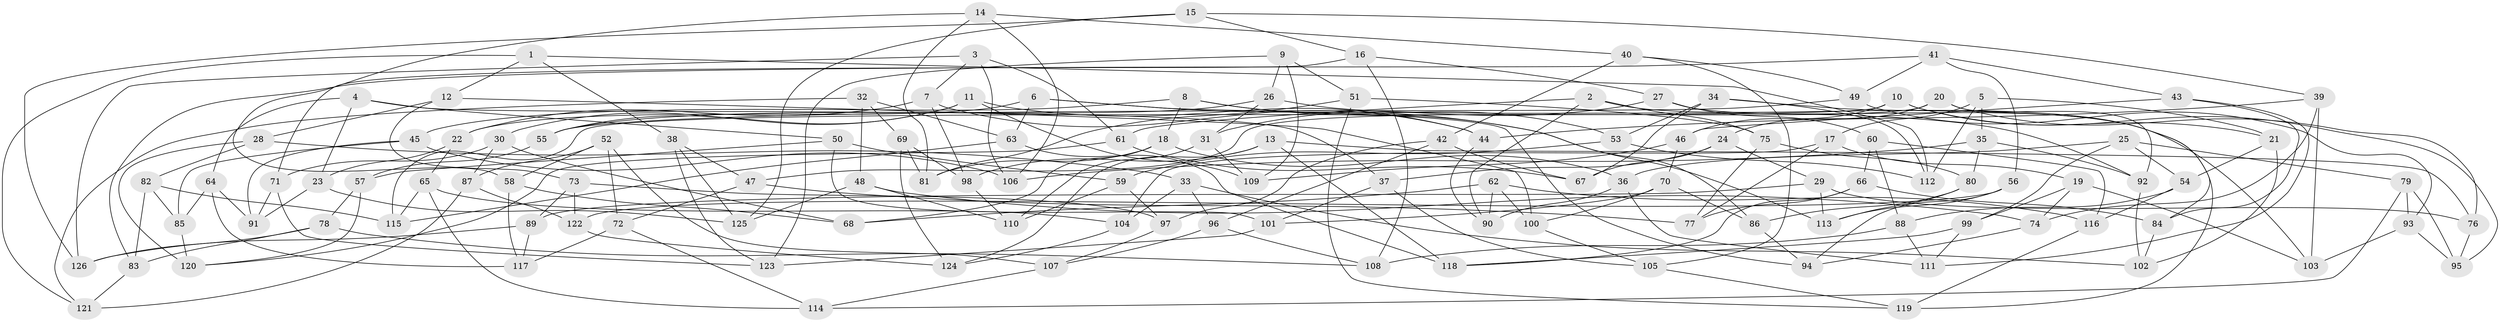 // Generated by graph-tools (version 1.1) at 2025/11/02/27/25 16:11:45]
// undirected, 126 vertices, 252 edges
graph export_dot {
graph [start="1"]
  node [color=gray90,style=filled];
  1;
  2;
  3;
  4;
  5;
  6;
  7;
  8;
  9;
  10;
  11;
  12;
  13;
  14;
  15;
  16;
  17;
  18;
  19;
  20;
  21;
  22;
  23;
  24;
  25;
  26;
  27;
  28;
  29;
  30;
  31;
  32;
  33;
  34;
  35;
  36;
  37;
  38;
  39;
  40;
  41;
  42;
  43;
  44;
  45;
  46;
  47;
  48;
  49;
  50;
  51;
  52;
  53;
  54;
  55;
  56;
  57;
  58;
  59;
  60;
  61;
  62;
  63;
  64;
  65;
  66;
  67;
  68;
  69;
  70;
  71;
  72;
  73;
  74;
  75;
  76;
  77;
  78;
  79;
  80;
  81;
  82;
  83;
  84;
  85;
  86;
  87;
  88;
  89;
  90;
  91;
  92;
  93;
  94;
  95;
  96;
  97;
  98;
  99;
  100;
  101;
  102;
  103;
  104;
  105;
  106;
  107;
  108;
  109;
  110;
  111;
  112;
  113;
  114;
  115;
  116;
  117;
  118;
  119;
  120;
  121;
  122;
  123;
  124;
  125;
  126;
  1 -- 121;
  1 -- 112;
  1 -- 12;
  1 -- 38;
  2 -- 61;
  2 -- 75;
  2 -- 103;
  2 -- 90;
  3 -- 7;
  3 -- 106;
  3 -- 61;
  3 -- 126;
  4 -- 23;
  4 -- 50;
  4 -- 37;
  4 -- 64;
  5 -- 21;
  5 -- 112;
  5 -- 17;
  5 -- 35;
  6 -- 22;
  6 -- 113;
  6 -- 94;
  6 -- 63;
  7 -- 98;
  7 -- 44;
  7 -- 22;
  8 -- 45;
  8 -- 53;
  8 -- 18;
  8 -- 86;
  9 -- 109;
  9 -- 51;
  9 -- 123;
  9 -- 26;
  10 -- 46;
  10 -- 21;
  10 -- 115;
  10 -- 95;
  11 -- 30;
  11 -- 109;
  11 -- 44;
  11 -- 55;
  12 -- 28;
  12 -- 73;
  12 -- 100;
  13 -- 118;
  13 -- 76;
  13 -- 98;
  13 -- 124;
  14 -- 58;
  14 -- 106;
  14 -- 40;
  14 -- 81;
  15 -- 126;
  15 -- 39;
  15 -- 125;
  15 -- 16;
  16 -- 108;
  16 -- 71;
  16 -- 27;
  17 -- 19;
  17 -- 104;
  17 -- 77;
  18 -- 36;
  18 -- 81;
  18 -- 68;
  19 -- 99;
  19 -- 103;
  19 -- 74;
  20 -- 76;
  20 -- 92;
  20 -- 24;
  20 -- 47;
  21 -- 54;
  21 -- 102;
  22 -- 65;
  22 -- 23;
  23 -- 91;
  23 -- 125;
  24 -- 67;
  24 -- 29;
  24 -- 37;
  25 -- 99;
  25 -- 79;
  25 -- 36;
  25 -- 54;
  26 -- 31;
  26 -- 92;
  26 -- 55;
  27 -- 31;
  27 -- 60;
  27 -- 119;
  28 -- 33;
  28 -- 120;
  28 -- 82;
  29 -- 76;
  29 -- 89;
  29 -- 113;
  30 -- 71;
  30 -- 68;
  30 -- 87;
  31 -- 109;
  31 -- 110;
  32 -- 69;
  32 -- 121;
  32 -- 63;
  32 -- 48;
  33 -- 104;
  33 -- 102;
  33 -- 96;
  34 -- 53;
  34 -- 84;
  34 -- 112;
  34 -- 67;
  35 -- 106;
  35 -- 80;
  35 -- 92;
  36 -- 90;
  36 -- 111;
  37 -- 101;
  37 -- 105;
  38 -- 125;
  38 -- 47;
  38 -- 123;
  39 -- 103;
  39 -- 44;
  39 -- 74;
  40 -- 105;
  40 -- 49;
  40 -- 42;
  41 -- 43;
  41 -- 56;
  41 -- 83;
  41 -- 49;
  42 -- 67;
  42 -- 96;
  42 -- 97;
  43 -- 46;
  43 -- 111;
  43 -- 84;
  44 -- 90;
  45 -- 85;
  45 -- 106;
  45 -- 91;
  46 -- 70;
  46 -- 109;
  47 -- 72;
  47 -- 77;
  48 -- 74;
  48 -- 125;
  48 -- 110;
  49 -- 55;
  49 -- 93;
  50 -- 59;
  50 -- 57;
  50 -- 101;
  51 -- 119;
  51 -- 81;
  51 -- 75;
  52 -- 58;
  52 -- 87;
  52 -- 107;
  52 -- 72;
  53 -- 112;
  53 -- 59;
  54 -- 116;
  54 -- 88;
  55 -- 57;
  56 -- 94;
  56 -- 113;
  56 -- 122;
  57 -- 78;
  57 -- 120;
  58 -- 117;
  58 -- 68;
  59 -- 110;
  59 -- 97;
  60 -- 88;
  60 -- 66;
  60 -- 116;
  61 -- 67;
  61 -- 120;
  62 -- 116;
  62 -- 100;
  62 -- 68;
  62 -- 90;
  63 -- 115;
  63 -- 118;
  64 -- 117;
  64 -- 85;
  64 -- 91;
  65 -- 115;
  65 -- 114;
  65 -- 104;
  66 -- 77;
  66 -- 84;
  66 -- 118;
  69 -- 81;
  69 -- 124;
  69 -- 98;
  70 -- 86;
  70 -- 101;
  70 -- 100;
  71 -- 123;
  71 -- 91;
  72 -- 117;
  72 -- 114;
  73 -- 89;
  73 -- 97;
  73 -- 122;
  74 -- 94;
  75 -- 80;
  75 -- 77;
  76 -- 95;
  78 -- 108;
  78 -- 83;
  78 -- 126;
  79 -- 95;
  79 -- 114;
  79 -- 93;
  80 -- 113;
  80 -- 86;
  82 -- 85;
  82 -- 115;
  82 -- 83;
  83 -- 121;
  84 -- 102;
  85 -- 120;
  86 -- 94;
  87 -- 121;
  87 -- 122;
  88 -- 108;
  88 -- 111;
  89 -- 117;
  89 -- 126;
  92 -- 102;
  93 -- 95;
  93 -- 103;
  96 -- 108;
  96 -- 107;
  97 -- 107;
  98 -- 110;
  99 -- 118;
  99 -- 111;
  100 -- 105;
  101 -- 123;
  104 -- 124;
  105 -- 119;
  107 -- 114;
  116 -- 119;
  122 -- 124;
}
